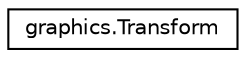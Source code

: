 digraph "Graphical Class Hierarchy"
{
  edge [fontname="Helvetica",fontsize="10",labelfontname="Helvetica",labelfontsize="10"];
  node [fontname="Helvetica",fontsize="10",shape=record];
  rankdir="LR";
  Node1 [label="graphics.Transform",height=0.2,width=0.4,color="black", fillcolor="white", style="filled",URL="$classgraphics_1_1Transform.html"];
}
